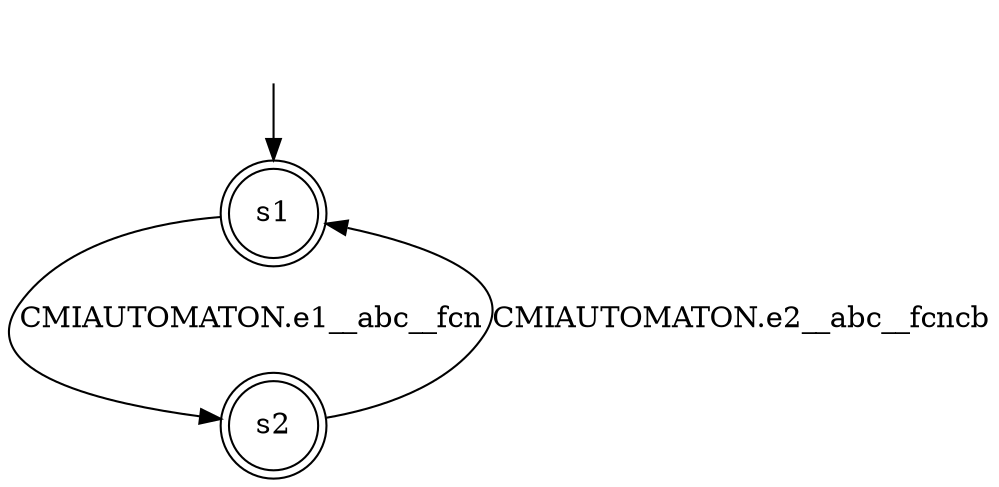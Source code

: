 digraph automaton {
	1 [label=<s1> shape="doublecircle"];
	2 [label=<s2> shape="doublecircle"];
	__init1 [label=<> shape="none"];
	__init1 -> 1;
	1 -> 2 [label=<CMIAUTOMATON.e1__abc__fcn> id="1-0-2"];
	2 -> 1 [label=<CMIAUTOMATON.e2__abc__fcncb> id="2-0-1"];
}
